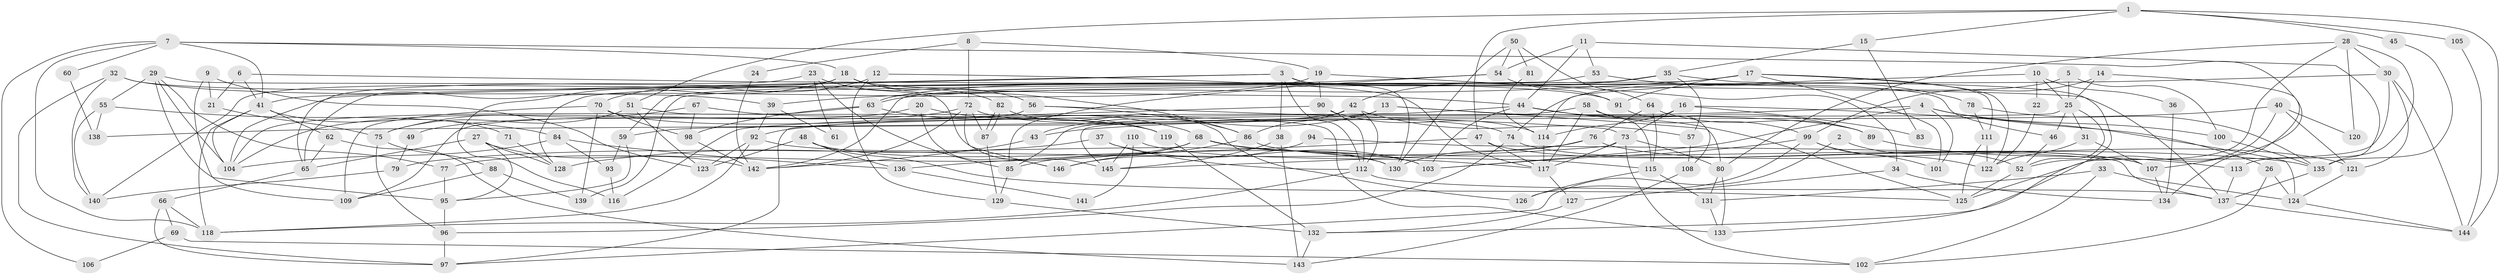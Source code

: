 // coarse degree distribution, {5: 0.16279069767441862, 3: 0.16279069767441862, 2: 0.06976744186046512, 11: 0.023255813953488372, 4: 0.13953488372093023, 12: 0.023255813953488372, 8: 0.09302325581395349, 10: 0.06976744186046512, 6: 0.09302325581395349, 7: 0.09302325581395349, 9: 0.046511627906976744, 17: 0.023255813953488372}
// Generated by graph-tools (version 1.1) at 2025/53/03/04/25 21:53:07]
// undirected, 146 vertices, 292 edges
graph export_dot {
graph [start="1"]
  node [color=gray90,style=filled];
  1;
  2;
  3;
  4;
  5;
  6;
  7;
  8;
  9;
  10;
  11;
  12;
  13;
  14;
  15;
  16;
  17;
  18;
  19;
  20;
  21;
  22;
  23;
  24;
  25;
  26;
  27;
  28;
  29;
  30;
  31;
  32;
  33;
  34;
  35;
  36;
  37;
  38;
  39;
  40;
  41;
  42;
  43;
  44;
  45;
  46;
  47;
  48;
  49;
  50;
  51;
  52;
  53;
  54;
  55;
  56;
  57;
  58;
  59;
  60;
  61;
  62;
  63;
  64;
  65;
  66;
  67;
  68;
  69;
  70;
  71;
  72;
  73;
  74;
  75;
  76;
  77;
  78;
  79;
  80;
  81;
  82;
  83;
  84;
  85;
  86;
  87;
  88;
  89;
  90;
  91;
  92;
  93;
  94;
  95;
  96;
  97;
  98;
  99;
  100;
  101;
  102;
  103;
  104;
  105;
  106;
  107;
  108;
  109;
  110;
  111;
  112;
  113;
  114;
  115;
  116;
  117;
  118;
  119;
  120;
  121;
  122;
  123;
  124;
  125;
  126;
  127;
  128;
  129;
  130;
  131;
  132;
  133;
  134;
  135;
  136;
  137;
  138;
  139;
  140;
  141;
  142;
  143;
  144;
  145;
  146;
  1 -- 51;
  1 -- 47;
  1 -- 15;
  1 -- 45;
  1 -- 105;
  1 -- 144;
  2 -- 52;
  2 -- 97;
  3 -- 104;
  3 -- 112;
  3 -- 38;
  3 -- 41;
  3 -- 46;
  3 -- 130;
  4 -- 100;
  4 -- 92;
  4 -- 26;
  4 -- 101;
  4 -- 103;
  5 -- 74;
  5 -- 25;
  5 -- 100;
  6 -- 41;
  6 -- 21;
  6 -- 137;
  7 -- 41;
  7 -- 118;
  7 -- 18;
  7 -- 60;
  7 -- 106;
  7 -- 107;
  8 -- 19;
  8 -- 72;
  8 -- 24;
  9 -- 123;
  9 -- 109;
  9 -- 21;
  10 -- 25;
  10 -- 114;
  10 -- 22;
  10 -- 36;
  11 -- 135;
  11 -- 54;
  11 -- 44;
  11 -- 53;
  12 -- 117;
  12 -- 129;
  12 -- 70;
  13 -- 89;
  13 -- 80;
  13 -- 43;
  13 -- 138;
  14 -- 25;
  14 -- 99;
  14 -- 134;
  15 -- 35;
  15 -- 83;
  16 -- 73;
  16 -- 114;
  16 -- 83;
  16 -- 124;
  17 -- 91;
  17 -- 101;
  17 -- 39;
  17 -- 111;
  17 -- 122;
  17 -- 139;
  18 -- 86;
  18 -- 44;
  18 -- 82;
  18 -- 116;
  18 -- 140;
  19 -- 65;
  19 -- 34;
  19 -- 90;
  20 -- 119;
  20 -- 146;
  20 -- 49;
  21 -- 75;
  22 -- 122;
  23 -- 56;
  23 -- 65;
  23 -- 61;
  23 -- 85;
  24 -- 142;
  25 -- 46;
  25 -- 31;
  25 -- 52;
  25 -- 145;
  26 -- 124;
  26 -- 102;
  27 -- 128;
  27 -- 95;
  27 -- 65;
  27 -- 142;
  28 -- 80;
  28 -- 52;
  28 -- 30;
  28 -- 113;
  28 -- 120;
  29 -- 104;
  29 -- 145;
  29 -- 55;
  29 -- 77;
  29 -- 95;
  30 -- 144;
  30 -- 63;
  30 -- 121;
  30 -- 125;
  31 -- 107;
  31 -- 122;
  32 -- 97;
  32 -- 39;
  32 -- 91;
  32 -- 140;
  33 -- 102;
  33 -- 124;
  33 -- 131;
  34 -- 127;
  34 -- 134;
  35 -- 57;
  35 -- 142;
  35 -- 42;
  35 -- 128;
  35 -- 133;
  36 -- 134;
  37 -- 103;
  37 -- 112;
  37 -- 128;
  38 -- 143;
  38 -- 145;
  39 -- 92;
  39 -- 61;
  40 -- 121;
  40 -- 43;
  40 -- 120;
  40 -- 132;
  41 -- 104;
  41 -- 62;
  41 -- 71;
  41 -- 118;
  42 -- 59;
  42 -- 57;
  42 -- 86;
  42 -- 112;
  43 -- 142;
  44 -- 89;
  44 -- 97;
  44 -- 103;
  44 -- 125;
  45 -- 135;
  46 -- 52;
  47 -- 136;
  47 -- 117;
  47 -- 107;
  48 -- 103;
  48 -- 125;
  48 -- 123;
  48 -- 136;
  49 -- 79;
  50 -- 54;
  50 -- 64;
  50 -- 81;
  50 -- 130;
  51 -- 123;
  51 -- 133;
  51 -- 75;
  52 -- 125;
  53 -- 78;
  53 -- 59;
  54 -- 63;
  54 -- 85;
  54 -- 91;
  55 -- 140;
  55 -- 84;
  55 -- 138;
  56 -- 73;
  56 -- 86;
  56 -- 109;
  57 -- 108;
  58 -- 99;
  58 -- 85;
  58 -- 115;
  58 -- 117;
  59 -- 93;
  59 -- 95;
  60 -- 138;
  62 -- 65;
  62 -- 143;
  63 -- 68;
  63 -- 98;
  63 -- 104;
  64 -- 89;
  64 -- 115;
  64 -- 76;
  65 -- 66;
  66 -- 118;
  66 -- 97;
  66 -- 69;
  67 -- 75;
  67 -- 98;
  67 -- 119;
  68 -- 77;
  68 -- 130;
  68 -- 85;
  68 -- 135;
  69 -- 102;
  69 -- 106;
  70 -- 98;
  70 -- 109;
  70 -- 119;
  70 -- 139;
  71 -- 128;
  72 -- 87;
  72 -- 74;
  72 -- 104;
  72 -- 142;
  72 -- 146;
  73 -- 80;
  73 -- 145;
  73 -- 102;
  73 -- 117;
  74 -- 96;
  74 -- 107;
  75 -- 88;
  75 -- 96;
  76 -- 130;
  76 -- 79;
  76 -- 121;
  77 -- 95;
  78 -- 135;
  78 -- 111;
  79 -- 140;
  80 -- 131;
  80 -- 133;
  81 -- 114;
  82 -- 87;
  82 -- 87;
  82 -- 126;
  84 -- 104;
  84 -- 93;
  84 -- 136;
  85 -- 129;
  86 -- 115;
  86 -- 146;
  87 -- 129;
  88 -- 109;
  88 -- 139;
  89 -- 113;
  90 -- 112;
  90 -- 114;
  90 -- 116;
  91 -- 108;
  92 -- 130;
  92 -- 118;
  92 -- 123;
  93 -- 116;
  94 -- 137;
  94 -- 146;
  95 -- 96;
  96 -- 97;
  98 -- 142;
  99 -- 122;
  99 -- 103;
  99 -- 101;
  99 -- 126;
  100 -- 135;
  105 -- 144;
  107 -- 134;
  108 -- 143;
  110 -- 117;
  110 -- 145;
  110 -- 141;
  111 -- 125;
  111 -- 122;
  112 -- 137;
  112 -- 118;
  113 -- 137;
  114 -- 117;
  115 -- 126;
  115 -- 131;
  117 -- 127;
  119 -- 132;
  121 -- 124;
  124 -- 144;
  127 -- 132;
  129 -- 132;
  131 -- 133;
  132 -- 143;
  135 -- 137;
  136 -- 141;
  137 -- 144;
}

